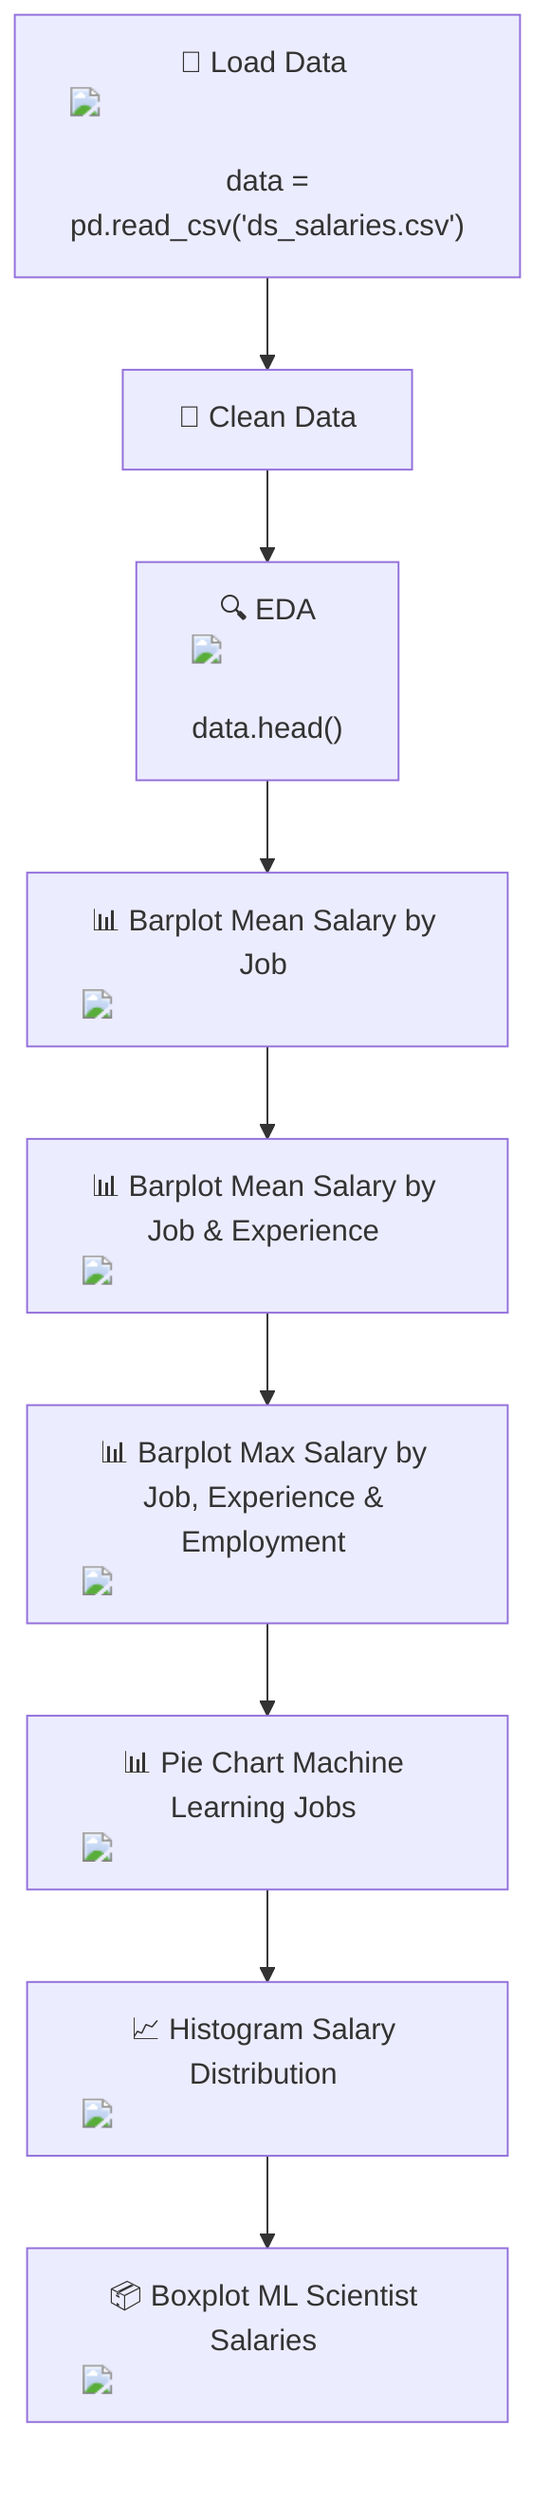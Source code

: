 flowchart TD
    A["📁 Load Data <img src='file.svg' /> <br/> data = pd.read_csv('ds_salaries.csv')"] --> B["🧹 Clean Data"]
    B --> C["🔍 EDA <img src='table.svg' /> <br/> data.head()"]
    C --> D["📊 Barplot Mean Salary by Job <img src='barplot_template.svg' />"]
    D --> E["📊 Barplot Mean Salary by Job & Experience <img src='barplot_template.svg' />"]
    E --> F["📊 Barplot Max Salary by Job, Experience & Employment <img src='barplot_template.svg' />"]
    F --> G["📊 Pie Chart Machine Learning Jobs <img src='pie_chart_template.svg' />"]
    G --> H["📈 Histogram Salary Distribution <img src='hist_template.svg' />"]
    H --> I["📦 Boxplot ML Scientist Salaries <img src='boxplot_template.svg' />"]